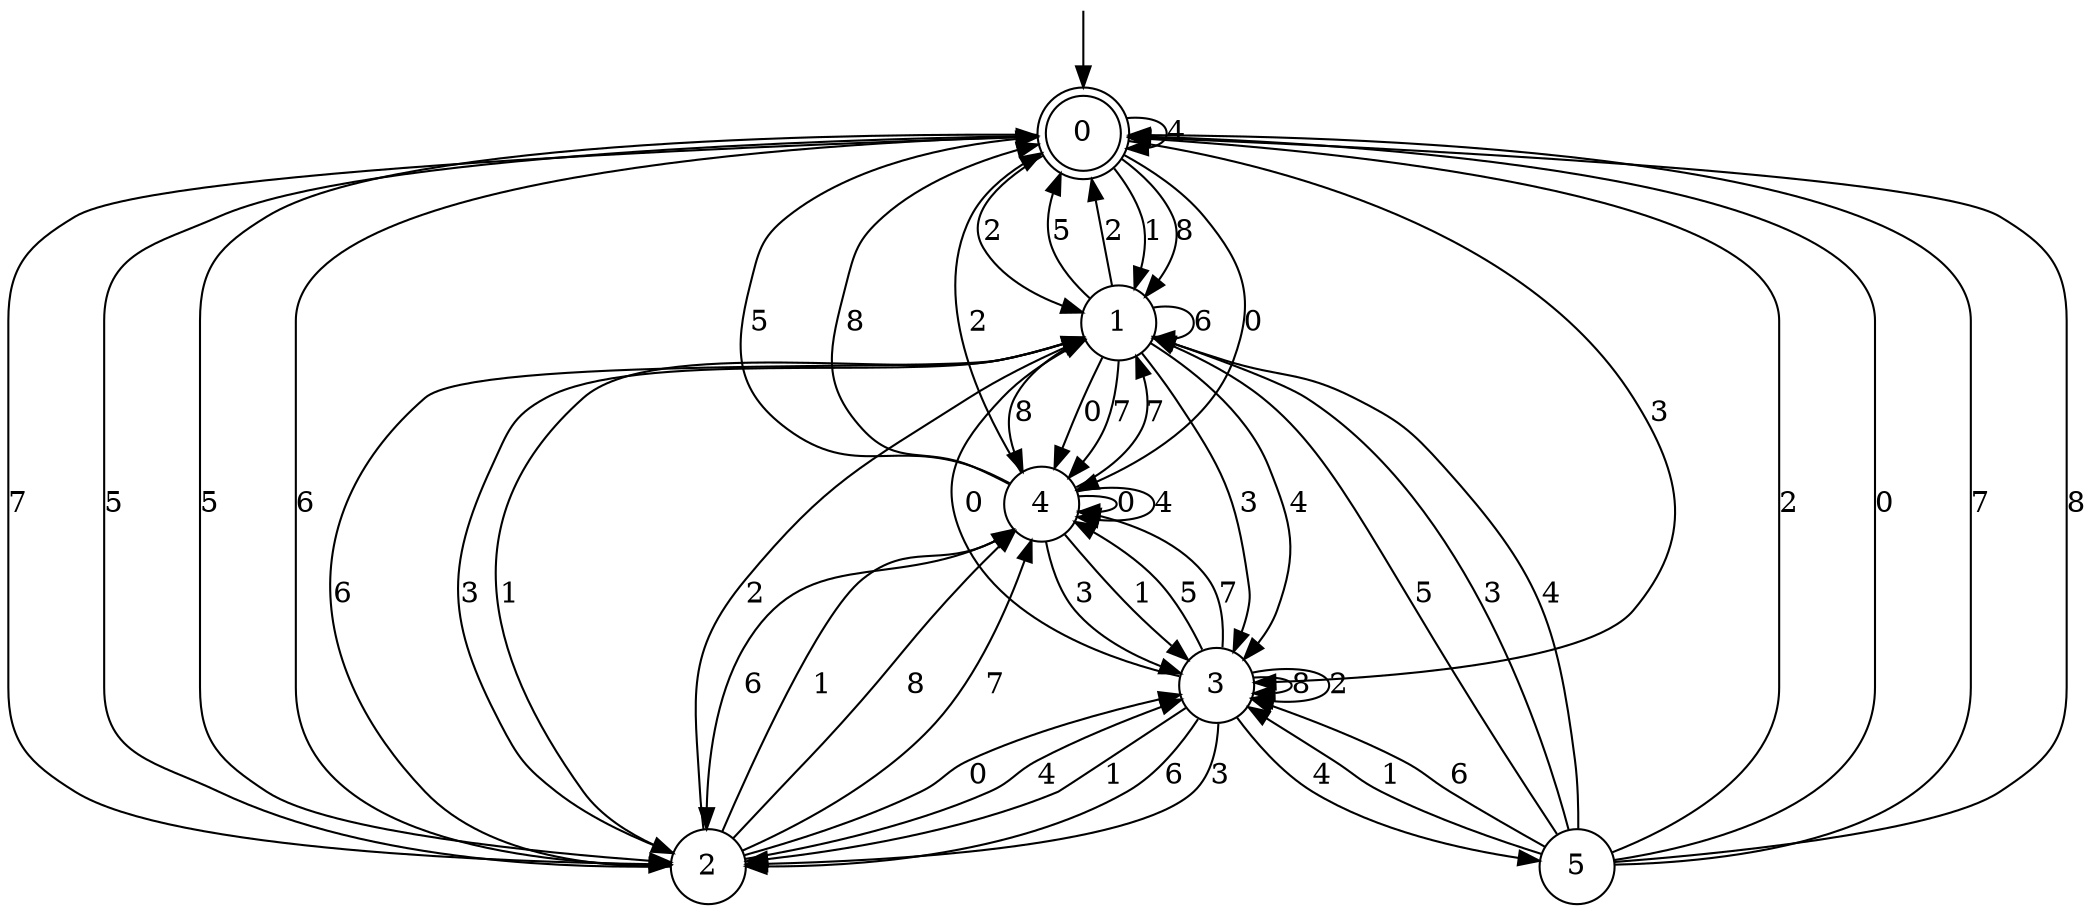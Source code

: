 digraph g {

	s0 [shape="doublecircle" label="0"];
	s1 [shape="circle" label="1"];
	s2 [shape="circle" label="2"];
	s3 [shape="circle" label="3"];
	s4 [shape="circle" label="4"];
	s5 [shape="circle" label="5"];
	s0 -> s1 [label="1"];
	s0 -> s2 [label="5"];
	s0 -> s1 [label="8"];
	s0 -> s1 [label="2"];
	s0 -> s2 [label="6"];
	s0 -> s3 [label="3"];
	s0 -> s4 [label="0"];
	s0 -> s0 [label="4"];
	s0 -> s2 [label="7"];
	s1 -> s2 [label="1"];
	s1 -> s0 [label="5"];
	s1 -> s4 [label="8"];
	s1 -> s0 [label="2"];
	s1 -> s1 [label="6"];
	s1 -> s3 [label="3"];
	s1 -> s4 [label="0"];
	s1 -> s3 [label="4"];
	s1 -> s4 [label="7"];
	s2 -> s4 [label="1"];
	s2 -> s0 [label="5"];
	s2 -> s4 [label="8"];
	s2 -> s1 [label="2"];
	s2 -> s1 [label="6"];
	s2 -> s1 [label="3"];
	s2 -> s3 [label="0"];
	s2 -> s3 [label="4"];
	s2 -> s4 [label="7"];
	s3 -> s2 [label="1"];
	s3 -> s4 [label="5"];
	s3 -> s3 [label="8"];
	s3 -> s3 [label="2"];
	s3 -> s2 [label="6"];
	s3 -> s2 [label="3"];
	s3 -> s1 [label="0"];
	s3 -> s5 [label="4"];
	s3 -> s4 [label="7"];
	s4 -> s3 [label="1"];
	s4 -> s0 [label="5"];
	s4 -> s0 [label="8"];
	s4 -> s0 [label="2"];
	s4 -> s2 [label="6"];
	s4 -> s3 [label="3"];
	s4 -> s4 [label="0"];
	s4 -> s4 [label="4"];
	s4 -> s1 [label="7"];
	s5 -> s3 [label="1"];
	s5 -> s1 [label="5"];
	s5 -> s0 [label="8"];
	s5 -> s0 [label="2"];
	s5 -> s3 [label="6"];
	s5 -> s1 [label="3"];
	s5 -> s0 [label="0"];
	s5 -> s1 [label="4"];
	s5 -> s0 [label="7"];

__start0 [label="" shape="none" width="0" height="0"];
__start0 -> s0;

}
